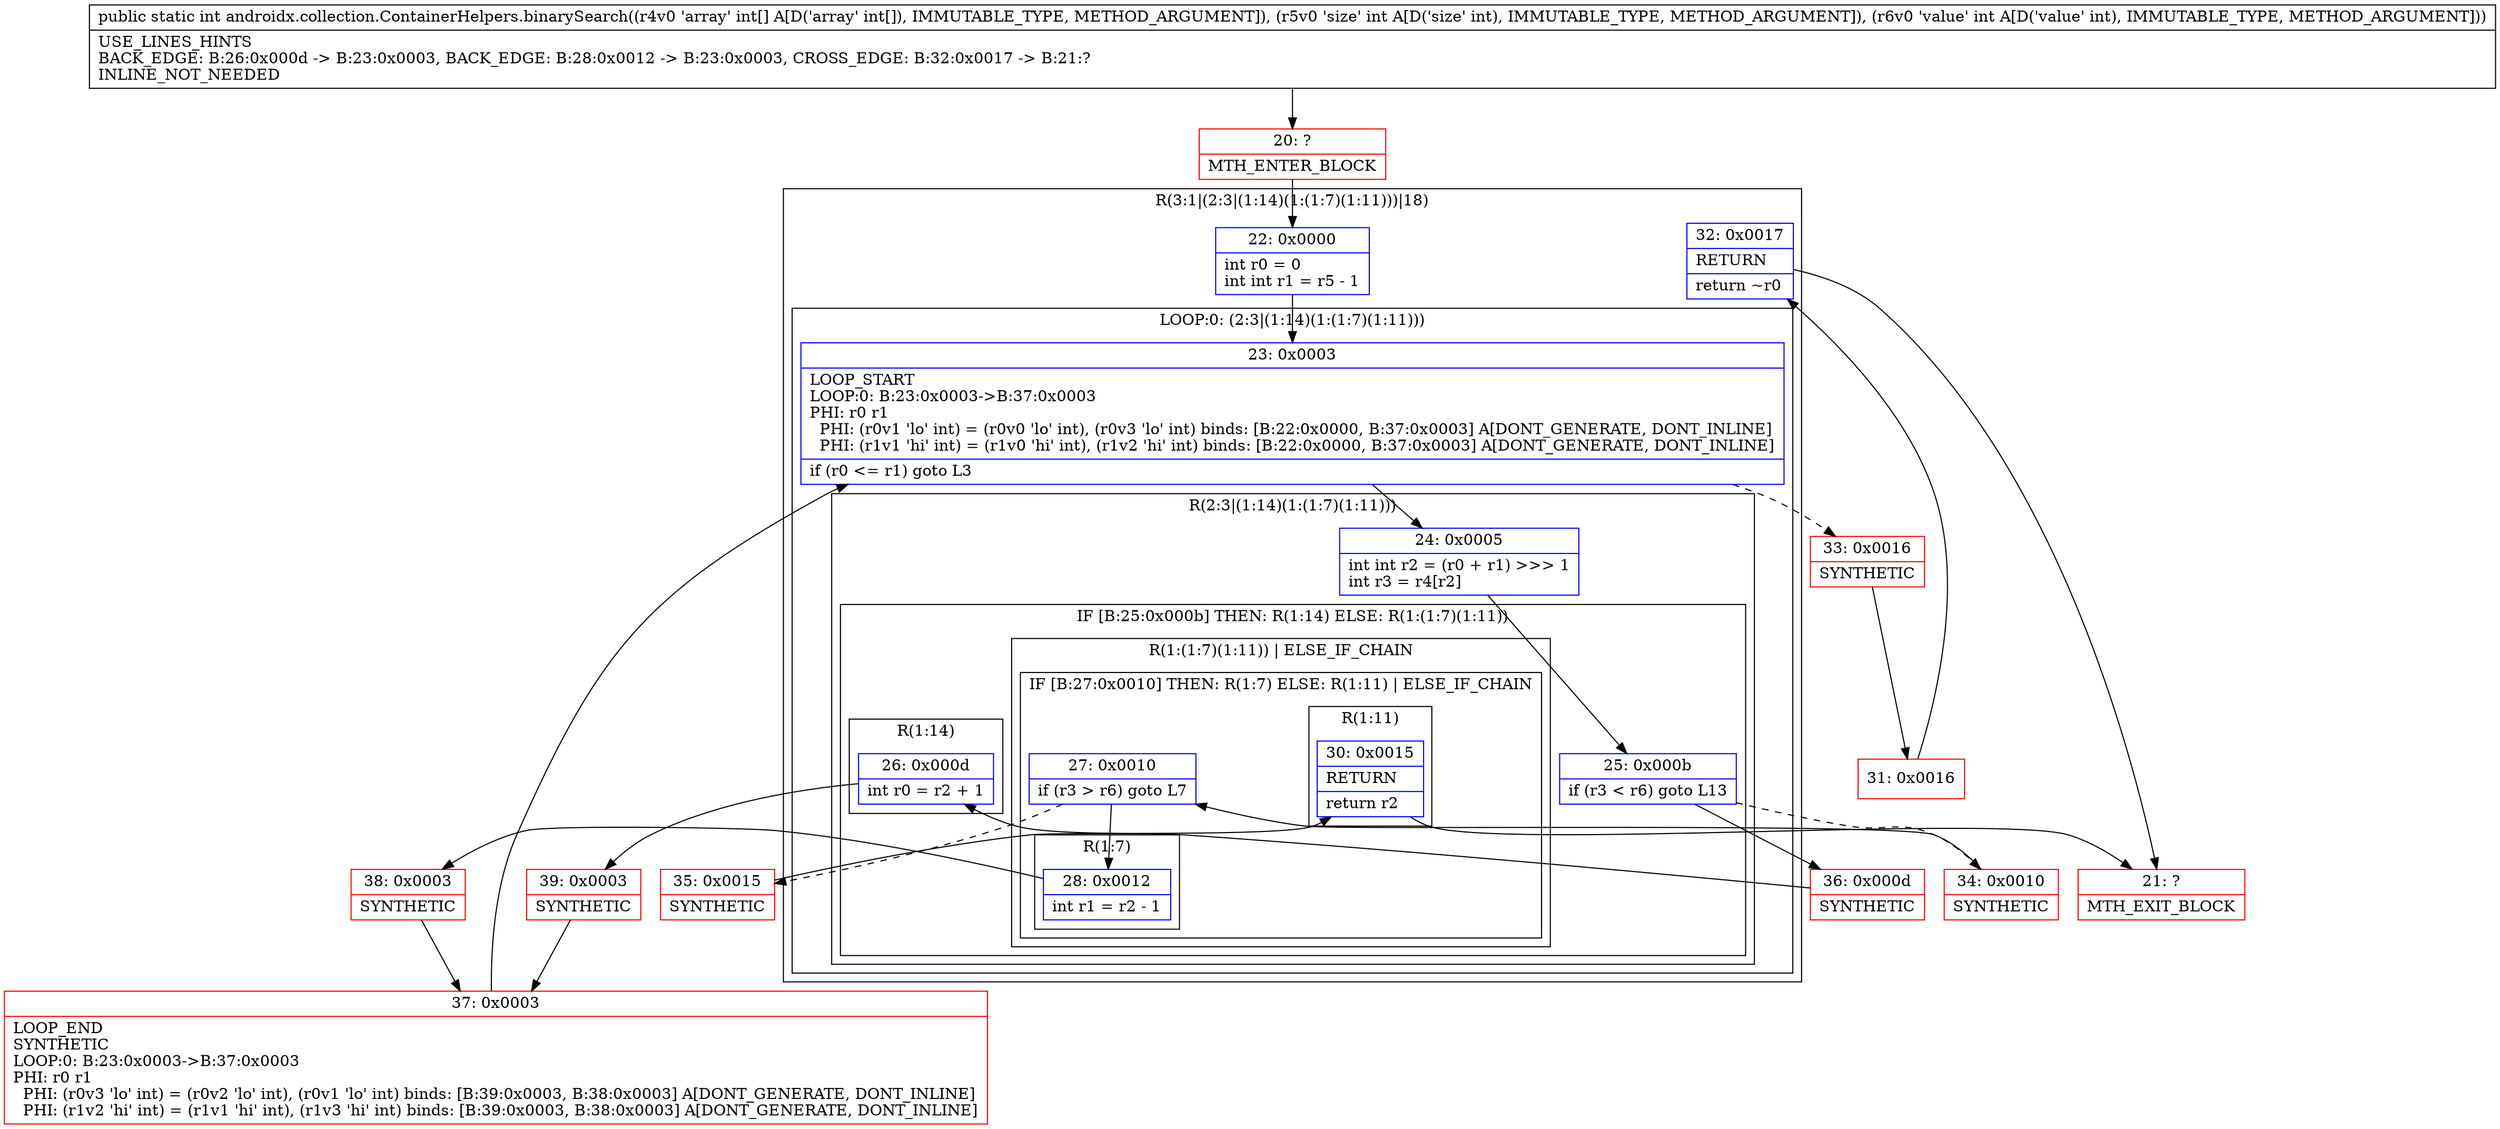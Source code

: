 digraph "CFG forandroidx.collection.ContainerHelpers.binarySearch([III)I" {
subgraph cluster_Region_1273869872 {
label = "R(3:1|(2:3|(1:14)(1:(1:7)(1:11)))|18)";
node [shape=record,color=blue];
Node_22 [shape=record,label="{22\:\ 0x0000|int r0 = 0\lint int r1 = r5 \- 1\l}"];
subgraph cluster_LoopRegion_15982363 {
label = "LOOP:0: (2:3|(1:14)(1:(1:7)(1:11)))";
node [shape=record,color=blue];
Node_23 [shape=record,label="{23\:\ 0x0003|LOOP_START\lLOOP:0: B:23:0x0003\-\>B:37:0x0003\lPHI: r0 r1 \l  PHI: (r0v1 'lo' int) = (r0v0 'lo' int), (r0v3 'lo' int) binds: [B:22:0x0000, B:37:0x0003] A[DONT_GENERATE, DONT_INLINE]\l  PHI: (r1v1 'hi' int) = (r1v0 'hi' int), (r1v2 'hi' int) binds: [B:22:0x0000, B:37:0x0003] A[DONT_GENERATE, DONT_INLINE]\l|if (r0 \<= r1) goto L3\l}"];
subgraph cluster_Region_22356495 {
label = "R(2:3|(1:14)(1:(1:7)(1:11)))";
node [shape=record,color=blue];
Node_24 [shape=record,label="{24\:\ 0x0005|int int r2 = (r0 + r1) \>\>\> 1\lint r3 = r4[r2]\l}"];
subgraph cluster_IfRegion_929876548 {
label = "IF [B:25:0x000b] THEN: R(1:14) ELSE: R(1:(1:7)(1:11))";
node [shape=record,color=blue];
Node_25 [shape=record,label="{25\:\ 0x000b|if (r3 \< r6) goto L13\l}"];
subgraph cluster_Region_828897270 {
label = "R(1:14)";
node [shape=record,color=blue];
Node_26 [shape=record,label="{26\:\ 0x000d|int r0 = r2 + 1\l}"];
}
subgraph cluster_Region_373419417 {
label = "R(1:(1:7)(1:11)) | ELSE_IF_CHAIN\l";
node [shape=record,color=blue];
subgraph cluster_IfRegion_528598012 {
label = "IF [B:27:0x0010] THEN: R(1:7) ELSE: R(1:11) | ELSE_IF_CHAIN\l";
node [shape=record,color=blue];
Node_27 [shape=record,label="{27\:\ 0x0010|if (r3 \> r6) goto L7\l}"];
subgraph cluster_Region_665798691 {
label = "R(1:7)";
node [shape=record,color=blue];
Node_28 [shape=record,label="{28\:\ 0x0012|int r1 = r2 \- 1\l}"];
}
subgraph cluster_Region_704234343 {
label = "R(1:11)";
node [shape=record,color=blue];
Node_30 [shape=record,label="{30\:\ 0x0015|RETURN\l|return r2\l}"];
}
}
}
}
}
}
Node_32 [shape=record,label="{32\:\ 0x0017|RETURN\l|return ~r0\l}"];
}
Node_20 [shape=record,color=red,label="{20\:\ ?|MTH_ENTER_BLOCK\l}"];
Node_34 [shape=record,color=red,label="{34\:\ 0x0010|SYNTHETIC\l}"];
Node_38 [shape=record,color=red,label="{38\:\ 0x0003|SYNTHETIC\l}"];
Node_37 [shape=record,color=red,label="{37\:\ 0x0003|LOOP_END\lSYNTHETIC\lLOOP:0: B:23:0x0003\-\>B:37:0x0003\lPHI: r0 r1 \l  PHI: (r0v3 'lo' int) = (r0v2 'lo' int), (r0v1 'lo' int) binds: [B:39:0x0003, B:38:0x0003] A[DONT_GENERATE, DONT_INLINE]\l  PHI: (r1v2 'hi' int) = (r1v1 'hi' int), (r1v3 'hi' int) binds: [B:39:0x0003, B:38:0x0003] A[DONT_GENERATE, DONT_INLINE]\l}"];
Node_35 [shape=record,color=red,label="{35\:\ 0x0015|SYNTHETIC\l}"];
Node_21 [shape=record,color=red,label="{21\:\ ?|MTH_EXIT_BLOCK\l}"];
Node_36 [shape=record,color=red,label="{36\:\ 0x000d|SYNTHETIC\l}"];
Node_39 [shape=record,color=red,label="{39\:\ 0x0003|SYNTHETIC\l}"];
Node_33 [shape=record,color=red,label="{33\:\ 0x0016|SYNTHETIC\l}"];
Node_31 [shape=record,color=red,label="{31\:\ 0x0016}"];
MethodNode[shape=record,label="{public static int androidx.collection.ContainerHelpers.binarySearch((r4v0 'array' int[] A[D('array' int[]), IMMUTABLE_TYPE, METHOD_ARGUMENT]), (r5v0 'size' int A[D('size' int), IMMUTABLE_TYPE, METHOD_ARGUMENT]), (r6v0 'value' int A[D('value' int), IMMUTABLE_TYPE, METHOD_ARGUMENT]))  | USE_LINES_HINTS\lBACK_EDGE: B:26:0x000d \-\> B:23:0x0003, BACK_EDGE: B:28:0x0012 \-\> B:23:0x0003, CROSS_EDGE: B:32:0x0017 \-\> B:21:?\lINLINE_NOT_NEEDED\l}"];
MethodNode -> Node_20;Node_22 -> Node_23;
Node_23 -> Node_24;
Node_23 -> Node_33[style=dashed];
Node_24 -> Node_25;
Node_25 -> Node_34[style=dashed];
Node_25 -> Node_36;
Node_26 -> Node_39;
Node_27 -> Node_28;
Node_27 -> Node_35[style=dashed];
Node_28 -> Node_38;
Node_30 -> Node_21;
Node_32 -> Node_21;
Node_20 -> Node_22;
Node_34 -> Node_27;
Node_38 -> Node_37;
Node_37 -> Node_23;
Node_35 -> Node_30;
Node_36 -> Node_26;
Node_39 -> Node_37;
Node_33 -> Node_31;
Node_31 -> Node_32;
}

